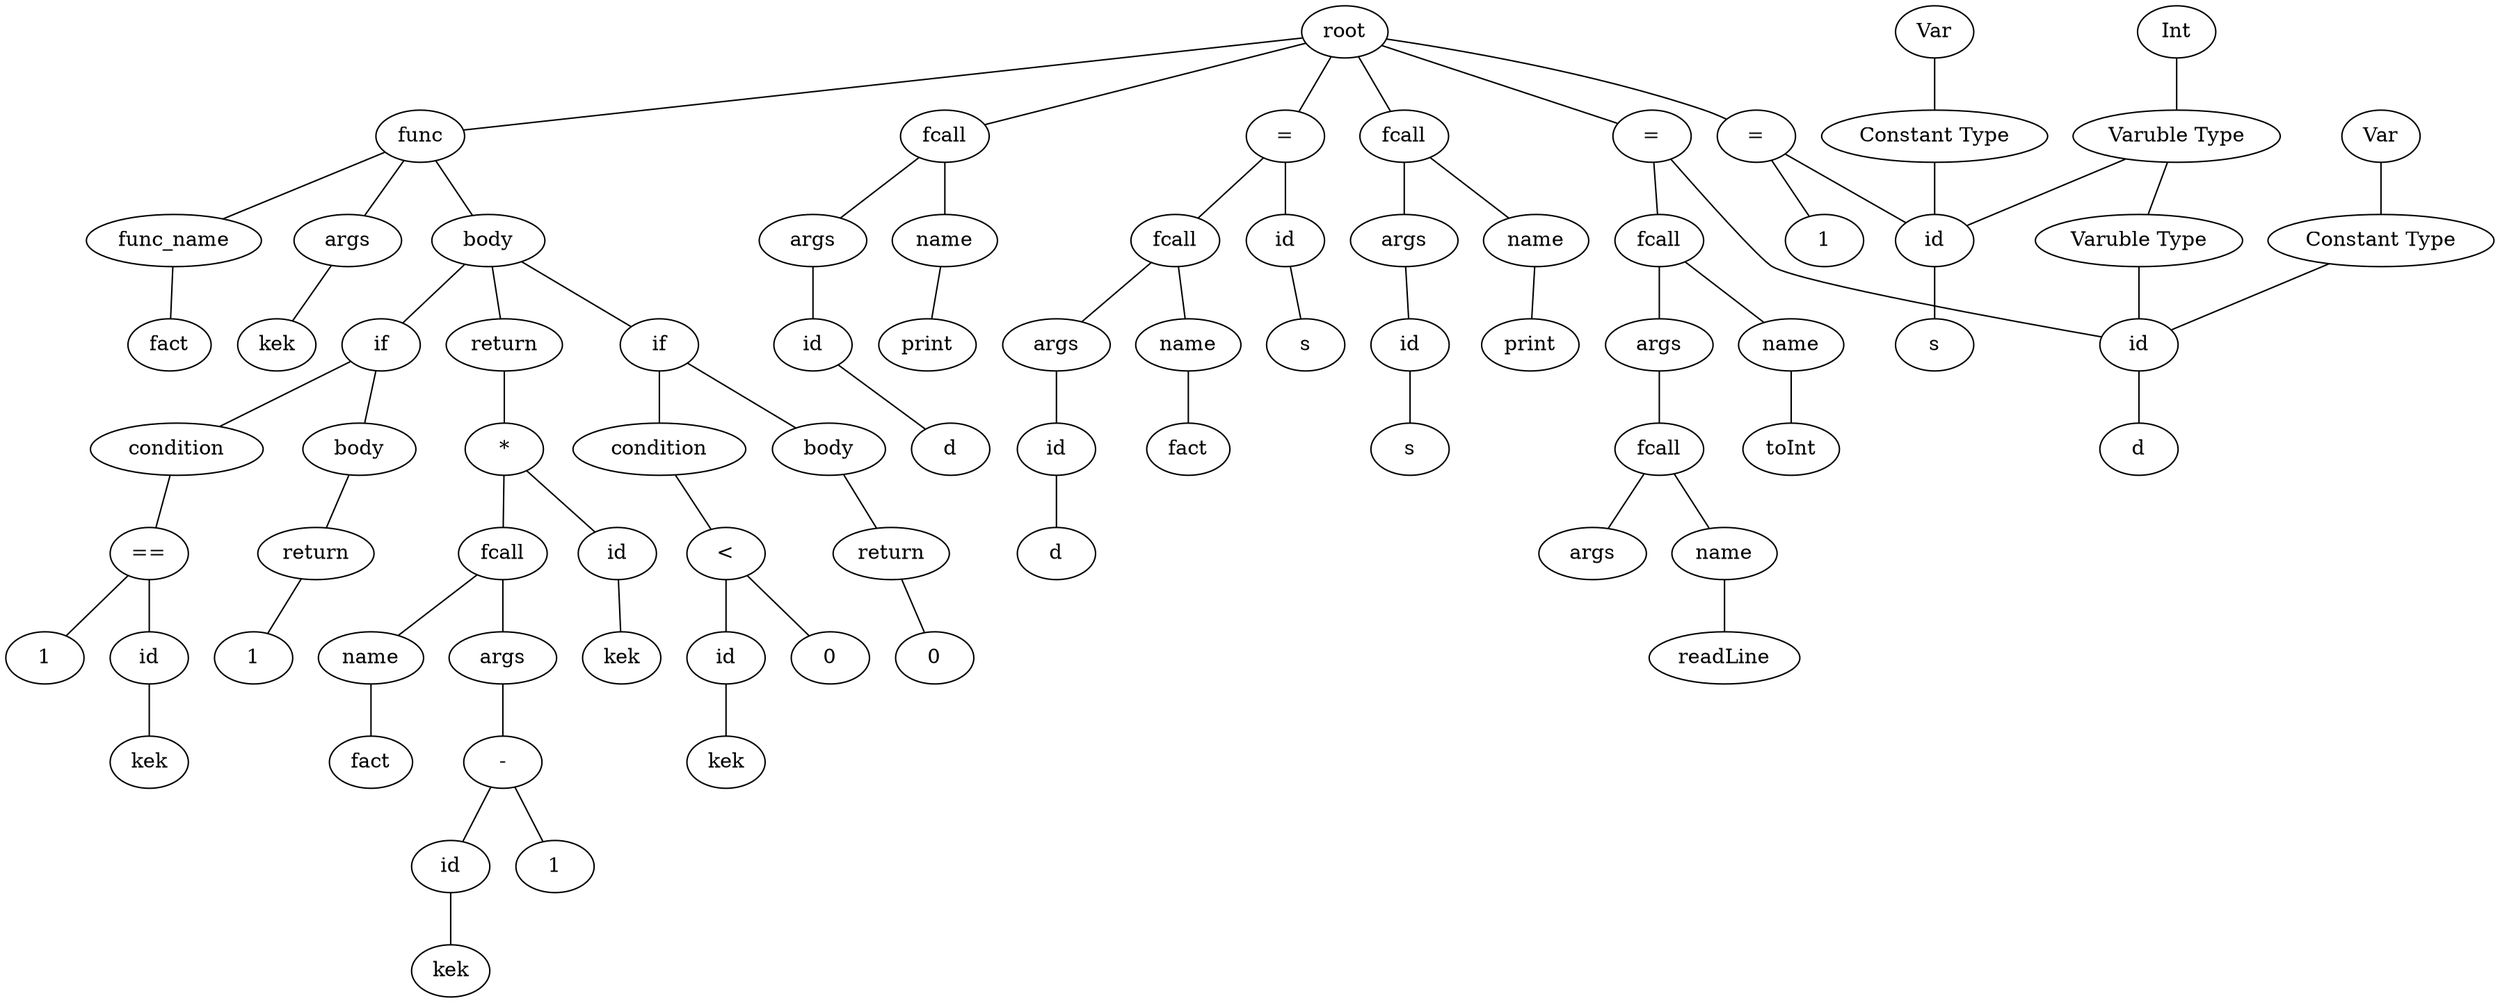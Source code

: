 graph graphname {
root;
func0[label = "func"];
root--func0;
func0name[label = "func_name"];
expr0[label = "fact"];
func0name--expr0;
func0--func0name;
func0args[label = " args "];
func0 -- func0args;
expr1[label = "kek"];
func0args--expr1;
func0body[label = " body "];
func0 -- func0body;
if0[label = "if"];
func0body--if0;if0condition[label = " condition "];
if0 -- if0condition;
expr2[label = "<"];
if0condition--expr2;
expr3[label = "id"];
expr2--expr3;
expr4[label = "kek"];
expr3--expr4;
expr5[label = "0"];
expr2--expr5;
if0body[label = " body "];
if0 -- if0body;
return0[label = "return"];
if0body--return0;
expr6[label = "0"];
return0--expr6;
if1[label = "if"];
func0body--if1;if1condition[label = " condition "];
if1 -- if1condition;
expr7[label = "=="];
if1condition--expr7;
expr8[label = "id"];
expr7--expr8;
expr9[label = "kek"];
expr8--expr9;
expr10[label = "1"];
expr7--expr10;
if1body[label = " body "];
if1 -- if1body;
return1[label = "return"];
if1body--return1;
expr11[label = "1"];
return1--expr11;
return2[label = "return"];
func0body--return2;
expr12[label = "*"];
return2--expr12;
expr13[label = "id"];
expr12--expr13;
expr14[label = "kek"];
expr13--expr14;
expr15[label = "fcall"];
expr12--expr15;
expr15name[label = "name"];
expr16[label = "fact"];
expr15name--expr16;
expr15--expr15name;
expr15args[label = " args "];
expr15 -- expr15args;
expr17[label = "-"];
expr15args--expr17;
expr18[label = "id"];
expr17--expr18;
expr19[label = "kek"];
expr18--expr19;
expr20[label = "1"];
expr17--expr20;
assign3[label = "="];
root--assign3;
expr21[label = "id"];
assign3--expr21;
type0[label = "Varuble Type"];
type0--expr21;
type1[label = "Void"];
type1--type0;
consttype0[label = "Constant Type"];
consttype0--expr21;
consttype1[label = "Var"];
consttype1--consttype0;
expr22[label = "d"];
expr21--expr22;
expr23[label = "fcall"];
assign3--expr23;
expr23name[label = "name"];
expr24[label = "toInt"];
expr23name--expr24;
expr23--expr23name;
expr23args[label = " args "];
expr23 -- expr23args;
expr25[label = "fcall"];
expr23args--expr25;
expr25name[label = "name"];
expr26[label = "readLine"];
expr25name--expr26;
expr25--expr25name;
expr25args[label = " args "];
expr25 -- expr25args;
assign4[label = "="];
root--assign4;
expr27[label = "id"];
assign4--expr27;
type1[label = "Varuble Type"];
type1--expr27;
type2[label = "Int"];
type2--type1;
consttype2[label = "Constant Type"];
consttype2--expr27;
consttype3[label = "Var"];
consttype3--consttype2;
expr28[label = "s"];
expr27--expr28;
expr29[label = "1"];
assign4--expr29;
expr30[label = "fcall"];
root--expr30;
expr30name[label = "name"];
expr31[label = "print"];
expr30name--expr31;
expr30--expr30name;
expr30args[label = " args "];
expr30 -- expr30args;
expr32[label = "id"];
expr30args--expr32;
expr33[label = "d"];
expr32--expr33;
assign5[label = "="];
root--assign5;
expr34[label = "id"];
assign5--expr34;
expr35[label = "s"];
expr34--expr35;
expr36[label = "fcall"];
assign5--expr36;
expr36name[label = "name"];
expr37[label = "fact"];
expr36name--expr37;
expr36--expr36name;
expr36args[label = " args "];
expr36 -- expr36args;
expr38[label = "id"];
expr36args--expr38;
expr39[label = "d"];
expr38--expr39;
expr40[label = "fcall"];
root--expr40;
expr40name[label = "name"];
expr41[label = "print"];
expr40name--expr41;
expr40--expr40name;
expr40args[label = " args "];
expr40 -- expr40args;
expr42[label = "id"];
expr40args--expr42;
expr43[label = "s"];
expr42--expr43;
}
